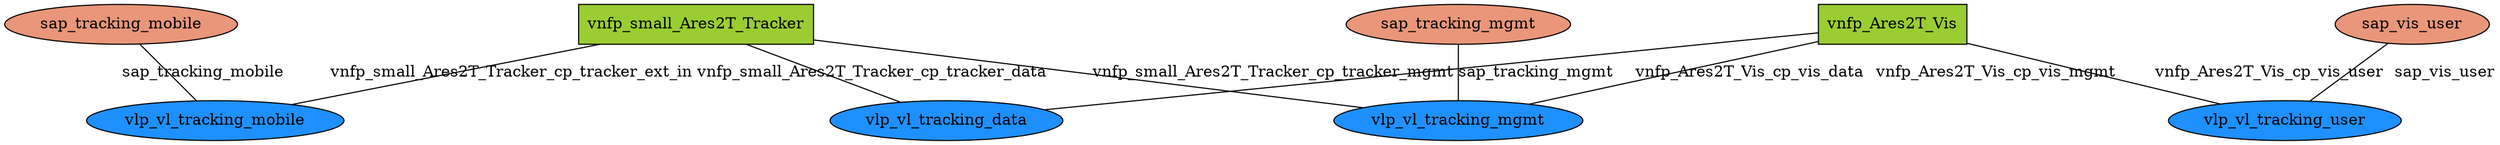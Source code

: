 strict graph G {
  splines=false;
  overlap=false;
  mindist=2.0;
  2056075535 [ label="vnfp_small_Ares2T_Tracker" shape="box" style="filled" fillcolor="yellowgreen" ];
  1169940735 [ label="vnfp_Ares2T_Vis" shape="box" style="filled" fillcolor="yellowgreen" ];
  1228317574 [ label="vlp_vl_tracking_mobile" shape="oval" style="filled" fillcolor="dodgerblue" ];
  -1844810866 [ label="vlp_vl_tracking_data" shape="oval" style="filled" fillcolor="dodgerblue" ];
  -1844537179 [ label="vlp_vl_tracking_mgmt" shape="oval" style="filled" fillcolor="dodgerblue" ];
  -1844287569 [ label="vlp_vl_tracking_user" shape="oval" style="filled" fillcolor="dodgerblue" ];
  -734211891 [ label="sap_tracking_mobile" shape="oval" style="filled" fillcolor="darksalmon" ];
  1031629740 [ label="sap_tracking_mgmt" shape="oval" style="filled" fillcolor="darksalmon" ];
  585344071 [ label="sap_vis_user" shape="oval" style="filled" fillcolor="darksalmon" ];
  2056075535 -- 1228317574 [ label="vnfp_small_Ares2T_Tracker_cp_tracker_ext_in" ];
  2056075535 -- -1844810866 [ label="vnfp_small_Ares2T_Tracker_cp_tracker_data" ];
  2056075535 -- -1844537179 [ label="vnfp_small_Ares2T_Tracker_cp_tracker_mgmt" ];
  1169940735 -- -1844810866 [ label="vnfp_Ares2T_Vis_cp_vis_data" ];
  1169940735 -- -1844537179 [ label="vnfp_Ares2T_Vis_cp_vis_mgmt" ];
  1169940735 -- -1844287569 [ label="vnfp_Ares2T_Vis_cp_vis_user" ];
  -734211891 -- 1228317574 [ label="sap_tracking_mobile" ];
  1031629740 -- -1844537179 [ label="sap_tracking_mgmt" ];
  585344071 -- -1844287569 [ label="sap_vis_user" ];
}
